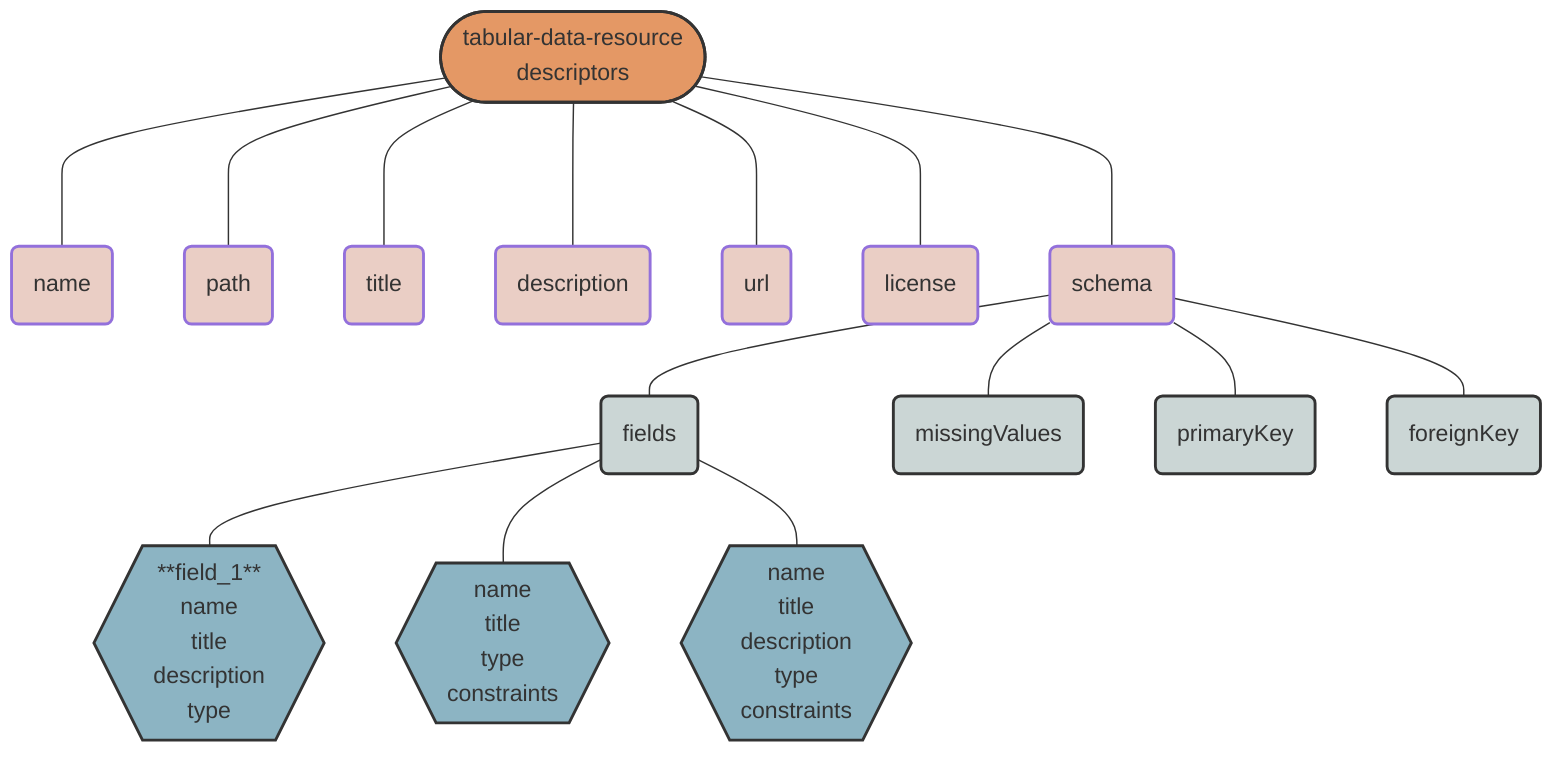 flowchart TB

classDef I fill:#E49865,stroke:#333,stroke-width:2px;
classDef II fill:#EACEC5,stroke:#,stroke-width:2px;
classDef III fill:#CBD6D5,stroke:#333,stroke-width:2px;
classDef IIII fill:#8CB4C3,stroke:#333,stroke-width:2px;
classDef IV fill:#F6EDDE,stroke:#333,stroke-width:2px;

tdr([tabular-data-resource \n descriptors]):::I

name(name):::II
path(path):::II
title(title):::II
description(description):::II
url(url):::II
license(license):::II
schema(schema):::II

tdr ---- schema

tdr ---- name
tdr ---- path
tdr ---- title
tdr ---- description
tdr ---- url
tdr ---- license

schema --- fields(fields):::III
schema --- missingValues(missingValues):::III
schema --- primaryKey(primaryKey):::III
schema --- foreignKey(foreignKey):::III

fields --- field_name_1{{**field_1** \n name \n title \n description \n type}}:::IIII
fields --- field_name_2{{name \n title \n type \n constraints}}:::IIII
fields --- field_name_3{{name \n title \n description \n type \n constraints}}:::IIII